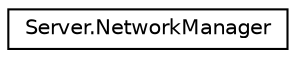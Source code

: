 digraph "Graphical Class Hierarchy"
{
  edge [fontname="Helvetica",fontsize="10",labelfontname="Helvetica",labelfontsize="10"];
  node [fontname="Helvetica",fontsize="10",shape=record];
  rankdir="LR";
  Node0 [label="Server.NetworkManager",height=0.2,width=0.4,color="black", fillcolor="white", style="filled",URL="$class_server_1_1_network_manager.html"];
}
